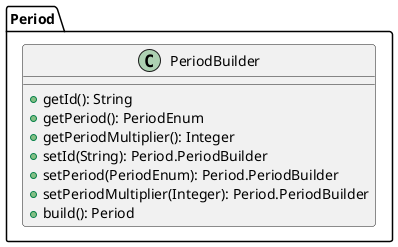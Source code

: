 @startuml

    class Period.PeriodBuilder [[Period.PeriodBuilder.html]] {
        +getId(): String
        +getPeriod(): PeriodEnum
        +getPeriodMultiplier(): Integer
        +setId(String): Period.PeriodBuilder
        +setPeriod(PeriodEnum): Period.PeriodBuilder
        +setPeriodMultiplier(Integer): Period.PeriodBuilder
        +build(): Period
    }

@enduml
